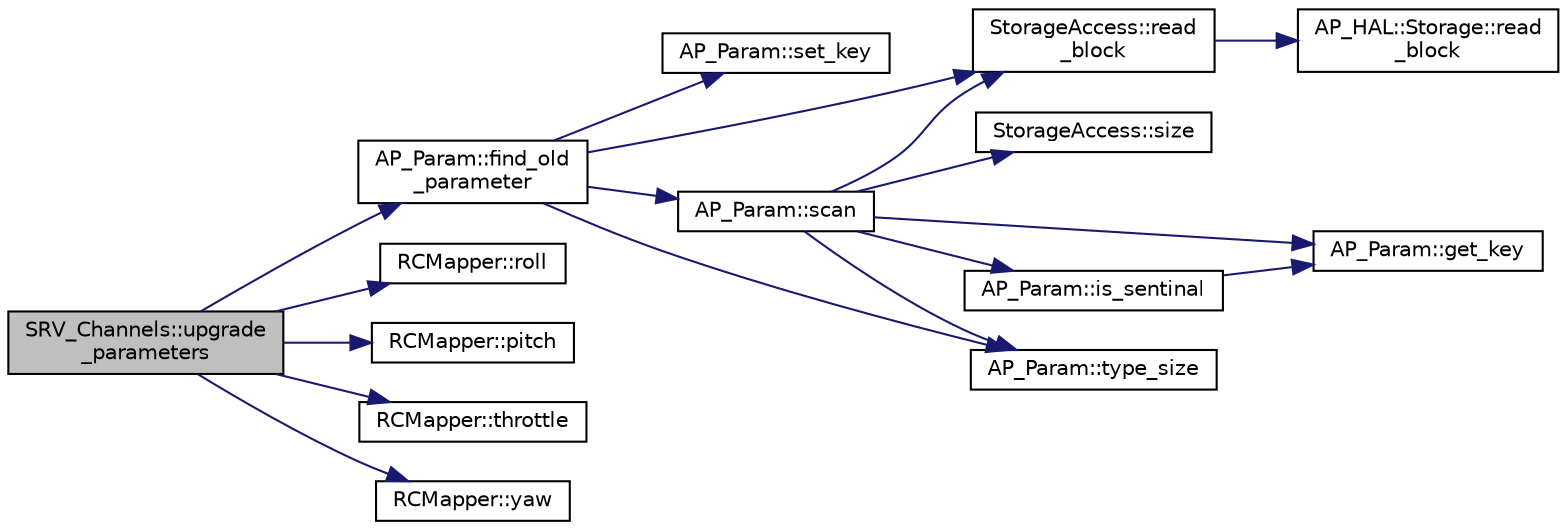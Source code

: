 digraph "SRV_Channels::upgrade_parameters"
{
 // INTERACTIVE_SVG=YES
  edge [fontname="Helvetica",fontsize="10",labelfontname="Helvetica",labelfontsize="10"];
  node [fontname="Helvetica",fontsize="10",shape=record];
  rankdir="LR";
  Node1 [label="SRV_Channels::upgrade\l_parameters",height=0.2,width=0.4,color="black", fillcolor="grey75", style="filled", fontcolor="black"];
  Node1 -> Node2 [color="midnightblue",fontsize="10",style="solid",fontname="Helvetica"];
  Node2 [label="AP_Param::find_old\l_parameter",height=0.2,width=0.4,color="black", fillcolor="white", style="filled",URL="$classAP__Param.html#a857c14c819b6d550957d0f9c56c379d0"];
  Node2 -> Node3 [color="midnightblue",fontsize="10",style="solid",fontname="Helvetica"];
  Node3 [label="AP_Param::set_key",height=0.2,width=0.4,color="black", fillcolor="white", style="filled",URL="$classAP__Param.html#a0d927132804c19fa222b1fcb871e7009"];
  Node2 -> Node4 [color="midnightblue",fontsize="10",style="solid",fontname="Helvetica"];
  Node4 [label="AP_Param::scan",height=0.2,width=0.4,color="black", fillcolor="white", style="filled",URL="$classAP__Param.html#aa416fb587f072ed8d8039168d122ecb4"];
  Node4 -> Node5 [color="midnightblue",fontsize="10",style="solid",fontname="Helvetica"];
  Node5 [label="StorageAccess::size",height=0.2,width=0.4,color="black", fillcolor="white", style="filled",URL="$classStorageAccess.html#a82088aa568b13d18acc9e41a01fd1f19"];
  Node4 -> Node6 [color="midnightblue",fontsize="10",style="solid",fontname="Helvetica"];
  Node6 [label="StorageAccess::read\l_block",height=0.2,width=0.4,color="black", fillcolor="white", style="filled",URL="$classStorageAccess.html#ab2a8575d541549a15645edc360fdaa91"];
  Node6 -> Node7 [color="midnightblue",fontsize="10",style="solid",fontname="Helvetica"];
  Node7 [label="AP_HAL::Storage::read\l_block",height=0.2,width=0.4,color="black", fillcolor="white", style="filled",URL="$classAP__HAL_1_1Storage.html#a1c3b1e80b0bec7d4bacd3ecbefb3b3f3"];
  Node4 -> Node8 [color="midnightblue",fontsize="10",style="solid",fontname="Helvetica"];
  Node8 [label="AP_Param::get_key",height=0.2,width=0.4,color="black", fillcolor="white", style="filled",URL="$classAP__Param.html#a292ed97cd29eb839a301d85690d125bd"];
  Node4 -> Node9 [color="midnightblue",fontsize="10",style="solid",fontname="Helvetica"];
  Node9 [label="AP_Param::is_sentinal",height=0.2,width=0.4,color="black", fillcolor="white", style="filled",URL="$classAP__Param.html#aa2a6f6980713f1055fbee50f67082296"];
  Node9 -> Node8 [color="midnightblue",fontsize="10",style="solid",fontname="Helvetica"];
  Node4 -> Node10 [color="midnightblue",fontsize="10",style="solid",fontname="Helvetica"];
  Node10 [label="AP_Param::type_size",height=0.2,width=0.4,color="black", fillcolor="white", style="filled",URL="$classAP__Param.html#a2e66d023b56a62888747cbfaaef729d9"];
  Node2 -> Node6 [color="midnightblue",fontsize="10",style="solid",fontname="Helvetica"];
  Node2 -> Node10 [color="midnightblue",fontsize="10",style="solid",fontname="Helvetica"];
  Node1 -> Node11 [color="midnightblue",fontsize="10",style="solid",fontname="Helvetica"];
  Node11 [label="RCMapper::roll",height=0.2,width=0.4,color="black", fillcolor="white", style="filled",URL="$classRCMapper.html#af0d2e2d369f3574ed0a43bb80745572c",tooltip="roll - return input channel number for roll / aileron input "];
  Node1 -> Node12 [color="midnightblue",fontsize="10",style="solid",fontname="Helvetica"];
  Node12 [label="RCMapper::pitch",height=0.2,width=0.4,color="black", fillcolor="white", style="filled",URL="$classRCMapper.html#ab0fcd136c54ad131dd3d40816264bcba",tooltip="pitch - return input channel number for pitch / elevator input "];
  Node1 -> Node13 [color="midnightblue",fontsize="10",style="solid",fontname="Helvetica"];
  Node13 [label="RCMapper::throttle",height=0.2,width=0.4,color="black", fillcolor="white", style="filled",URL="$classRCMapper.html#a869e1086eb9bdf12f46595e49c8f2915",tooltip="throttle - return input channel number for throttle input "];
  Node1 -> Node14 [color="midnightblue",fontsize="10",style="solid",fontname="Helvetica"];
  Node14 [label="RCMapper::yaw",height=0.2,width=0.4,color="black", fillcolor="white", style="filled",URL="$classRCMapper.html#a4cecd4df7849415b9d4afc63c1dc9919",tooltip="yaw - return input channel number for yaw / rudder input "];
}
